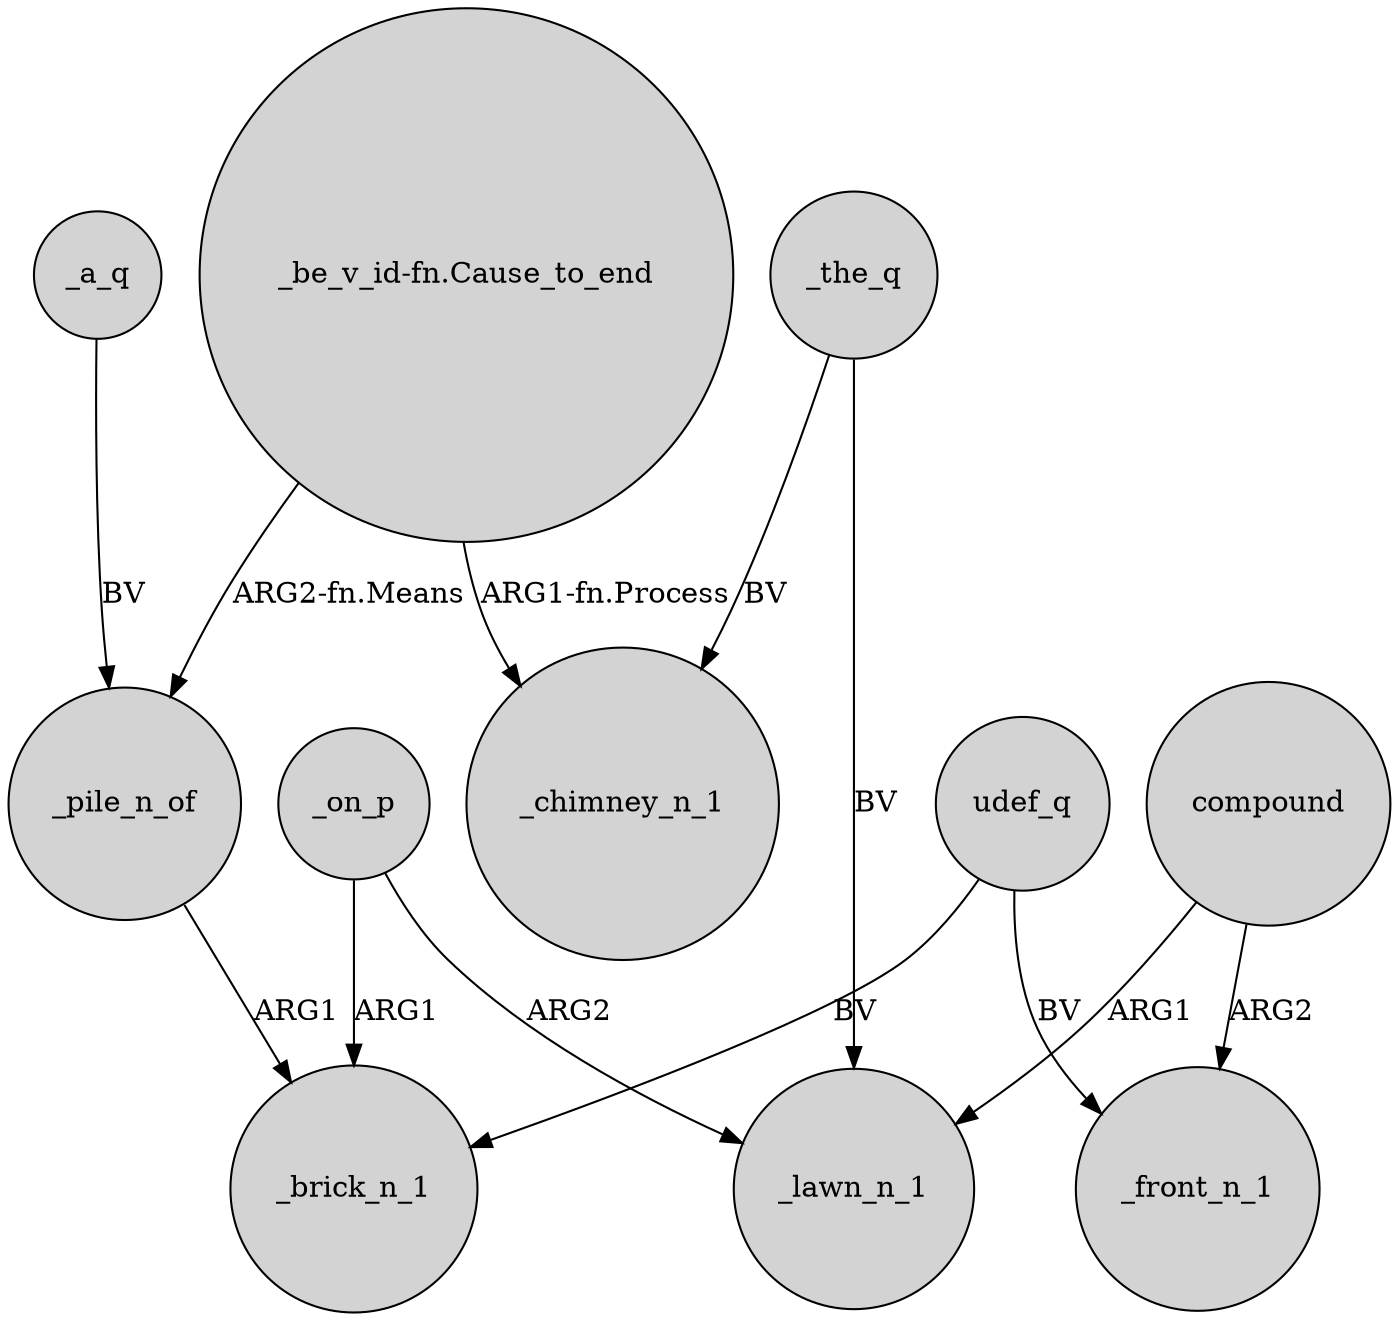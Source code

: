 digraph {
	node [shape=circle style=filled]
	_on_p -> _brick_n_1 [label=ARG1]
	_the_q -> _lawn_n_1 [label=BV]
	_a_q -> _pile_n_of [label=BV]
	udef_q -> _front_n_1 [label=BV]
	udef_q -> _brick_n_1 [label=BV]
	"_be_v_id-fn.Cause_to_end" -> _pile_n_of [label="ARG2-fn.Means"]
	_the_q -> _chimney_n_1 [label=BV]
	_on_p -> _lawn_n_1 [label=ARG2]
	"_be_v_id-fn.Cause_to_end" -> _chimney_n_1 [label="ARG1-fn.Process"]
	compound -> _lawn_n_1 [label=ARG1]
	compound -> _front_n_1 [label=ARG2]
	_pile_n_of -> _brick_n_1 [label=ARG1]
}
